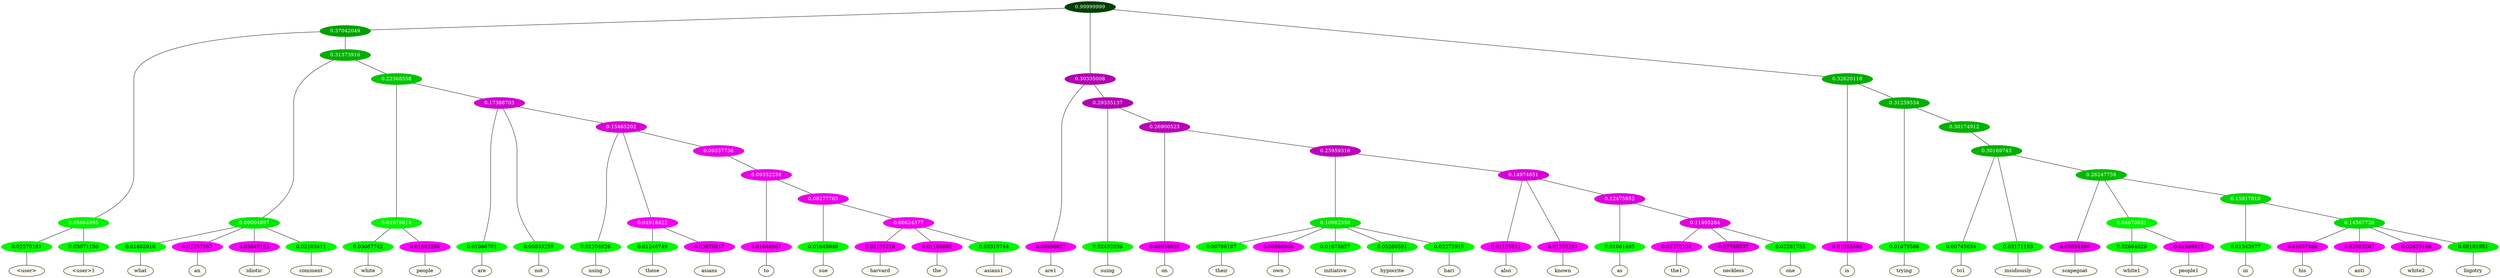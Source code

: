 graph {
	node [format=png height=0.15 nodesep=0.001 ordering=out overlap=prism overlap_scaling=0.01 ranksep=0.001 ratio=0.2 style=filled width=0.15]
	{
		rank=same
		a_w_10 [label="\<user\>" color=black fillcolor=floralwhite style="filled,solid"]
		a_w_11 [label="\<user\>1" color=black fillcolor=floralwhite style="filled,solid"]
		a_w_18 [label=what color=black fillcolor=floralwhite style="filled,solid"]
		a_w_19 [label=an color=black fillcolor=floralwhite style="filled,solid"]
		a_w_20 [label=idiotic color=black fillcolor=floralwhite style="filled,solid"]
		a_w_21 [label=comment color=black fillcolor=floralwhite style="filled,solid"]
		a_w_27 [label=white color=black fillcolor=floralwhite style="filled,solid"]
		a_w_28 [label=people color=black fillcolor=floralwhite style="filled,solid"]
		a_w_29 [label=are color=black fillcolor=floralwhite style="filled,solid"]
		a_w_30 [label=not color=black fillcolor=floralwhite style="filled,solid"]
		a_w_37 [label=using color=black fillcolor=floralwhite style="filled,solid"]
		a_w_51 [label=these color=black fillcolor=floralwhite style="filled,solid"]
		a_w_52 [label=asians color=black fillcolor=floralwhite style="filled,solid"]
		a_w_60 [label=to color=black fillcolor=floralwhite style="filled,solid"]
		a_w_69 [label=sue color=black fillcolor=floralwhite style="filled,solid"]
		a_w_71 [label=harvard color=black fillcolor=floralwhite style="filled,solid"]
		a_w_72 [label=the color=black fillcolor=floralwhite style="filled,solid"]
		a_w_73 [label=asians1 color=black fillcolor=floralwhite style="filled,solid"]
		a_w_6 [label=are1 color=black fillcolor=floralwhite style="filled,solid"]
		a_w_14 [label=suing color=black fillcolor=floralwhite style="filled,solid"]
		a_w_24 [label=on color=black fillcolor=floralwhite style="filled,solid"]
		a_w_40 [label=their color=black fillcolor=floralwhite style="filled,solid"]
		a_w_41 [label=own color=black fillcolor=floralwhite style="filled,solid"]
		a_w_42 [label=initiative color=black fillcolor=floralwhite style="filled,solid"]
		a_w_43 [label=hypocrite color=black fillcolor=floralwhite style="filled,solid"]
		a_w_44 [label=hari color=black fillcolor=floralwhite style="filled,solid"]
		a_w_45 [label=also color=black fillcolor=floralwhite style="filled,solid"]
		a_w_46 [label=known color=black fillcolor=floralwhite style="filled,solid"]
		a_w_54 [label=as color=black fillcolor=floralwhite style="filled,solid"]
		a_w_62 [label=the1 color=black fillcolor=floralwhite style="filled,solid"]
		a_w_63 [label=neckless color=black fillcolor=floralwhite style="filled,solid"]
		a_w_64 [label=one color=black fillcolor=floralwhite style="filled,solid"]
		a_w_8 [label=is color=black fillcolor=floralwhite style="filled,solid"]
		a_w_16 [label=trying color=black fillcolor=floralwhite style="filled,solid"]
		a_w_34 [label=to1 color=black fillcolor=floralwhite style="filled,solid"]
		a_w_35 [label=insidiously color=black fillcolor=floralwhite style="filled,solid"]
		a_w_48 [label=scapegoat color=black fillcolor=floralwhite style="filled,solid"]
		a_w_56 [label=white1 color=black fillcolor=floralwhite style="filled,solid"]
		a_w_57 [label=people1 color=black fillcolor=floralwhite style="filled,solid"]
		a_w_58 [label=in color=black fillcolor=floralwhite style="filled,solid"]
		a_w_65 [label=his color=black fillcolor=floralwhite style="filled,solid"]
		a_w_66 [label=anti color=black fillcolor=floralwhite style="filled,solid"]
		a_w_67 [label=white2 color=black fillcolor=floralwhite style="filled,solid"]
		a_w_68 [label=bigotry color=black fillcolor=floralwhite style="filled,solid"]
	}
	a_n_10 -- a_w_10
	a_n_11 -- a_w_11
	a_n_18 -- a_w_18
	a_n_19 -- a_w_19
	a_n_20 -- a_w_20
	a_n_21 -- a_w_21
	a_n_27 -- a_w_27
	a_n_28 -- a_w_28
	a_n_29 -- a_w_29
	a_n_30 -- a_w_30
	a_n_37 -- a_w_37
	a_n_51 -- a_w_51
	a_n_52 -- a_w_52
	a_n_60 -- a_w_60
	a_n_69 -- a_w_69
	a_n_71 -- a_w_71
	a_n_72 -- a_w_72
	a_n_73 -- a_w_73
	a_n_6 -- a_w_6
	a_n_14 -- a_w_14
	a_n_24 -- a_w_24
	a_n_40 -- a_w_40
	a_n_41 -- a_w_41
	a_n_42 -- a_w_42
	a_n_43 -- a_w_43
	a_n_44 -- a_w_44
	a_n_45 -- a_w_45
	a_n_46 -- a_w_46
	a_n_54 -- a_w_54
	a_n_62 -- a_w_62
	a_n_63 -- a_w_63
	a_n_64 -- a_w_64
	a_n_8 -- a_w_8
	a_n_16 -- a_w_16
	a_n_34 -- a_w_34
	a_n_35 -- a_w_35
	a_n_48 -- a_w_48
	a_n_56 -- a_w_56
	a_n_57 -- a_w_57
	a_n_58 -- a_w_58
	a_n_65 -- a_w_65
	a_n_66 -- a_w_66
	a_n_67 -- a_w_67
	a_n_68 -- a_w_68
	{
		rank=same
		a_n_10 [label=0.02570181 color="0.334 1.000 0.974" fontcolor=black]
		a_n_11 [label=0.03071150 color="0.334 1.000 0.969" fontcolor=black]
		a_n_18 [label=0.01802910 color="0.334 1.000 0.982" fontcolor=black]
		a_n_19 [label=0.01257567 color="0.835 1.000 0.987" fontcolor=black]
		a_n_20 [label=0.03840183 color="0.835 1.000 0.962" fontcolor=black]
		a_n_21 [label=0.02103411 color="0.334 1.000 0.979" fontcolor=black]
		a_n_27 [label=0.03087742 color="0.334 1.000 0.969" fontcolor=black]
		a_n_28 [label=0.01883298 color="0.835 1.000 0.981" fontcolor=black]
		a_n_29 [label=0.01086701 color="0.334 1.000 0.989" fontcolor=black]
		a_n_30 [label=0.00833255 color="0.334 1.000 0.992" fontcolor=black]
		a_n_37 [label=0.01204626 color="0.334 1.000 0.988" fontcolor=black]
		a_n_51 [label=0.01246749 color="0.334 1.000 0.988" fontcolor=black]
		a_n_52 [label=0.03670817 color="0.835 1.000 0.963" fontcolor=black]
		a_n_60 [label=0.01048967 color="0.835 1.000 0.990" fontcolor=black]
		a_n_69 [label=0.01649848 color="0.334 1.000 0.984" fontcolor=black]
		a_n_71 [label=0.02135210 color="0.835 1.000 0.979" fontcolor=black]
		a_n_72 [label=0.01168692 color="0.835 1.000 0.988" fontcolor=black]
		a_n_73 [label=0.03315744 color="0.334 1.000 0.967" fontcolor=black]
		a_n_6 [label=0.00996632 color="0.835 1.000 0.990" fontcolor=black]
		a_n_14 [label=0.02432036 color="0.334 1.000 0.976" fontcolor=black]
		a_n_24 [label=0.00938058 color="0.835 1.000 0.991" fontcolor=black]
		a_n_40 [label=0.00786187 color="0.334 1.000 0.992" fontcolor=black]
		a_n_41 [label=0.00960968 color="0.835 1.000 0.990" fontcolor=black]
		a_n_42 [label=0.01675827 color="0.334 1.000 0.983" fontcolor=black]
		a_n_43 [label=0.05280591 color="0.334 1.000 0.947" fontcolor=black]
		a_n_44 [label=0.02272915 color="0.334 1.000 0.977" fontcolor=black]
		a_n_45 [label=0.01155811 color="0.835 1.000 0.988" fontcolor=black]
		a_n_46 [label=0.01333281 color="0.835 1.000 0.987" fontcolor=black]
		a_n_54 [label=0.01061495 color="0.334 1.000 0.989" fontcolor=black]
		a_n_62 [label=0.01370124 color="0.835 1.000 0.986" fontcolor=black]
		a_n_63 [label=0.07740537 color="0.835 1.000 0.923" fontcolor=black]
		a_n_64 [label=0.02281755 color="0.334 1.000 0.977" fontcolor=black]
		a_n_8 [label=0.01355596 color="0.835 1.000 0.986" fontcolor=black]
		a_n_16 [label=0.01078586 color="0.334 1.000 0.989" fontcolor=black]
		a_n_34 [label=0.00745634 color="0.334 1.000 0.993" fontcolor=black]
		a_n_35 [label=0.03171183 color="0.334 1.000 0.968" fontcolor=black]
		a_n_48 [label=0.05654490 color="0.835 1.000 0.943" fontcolor=black]
		a_n_56 [label=0.02664029 color="0.334 1.000 0.973" fontcolor=black]
		a_n_57 [label=0.01999415 color="0.835 1.000 0.980" fontcolor=black]
		a_n_58 [label=0.01343977 color="0.334 1.000 0.987" fontcolor=black]
		a_n_65 [label=0.01657486 color="0.835 1.000 0.983" fontcolor=black]
		a_n_66 [label=0.02083207 color="0.835 1.000 0.979" fontcolor=black]
		a_n_67 [label=0.02639199 color="0.835 1.000 0.974" fontcolor=black]
		a_n_68 [label=0.08181951 color="0.334 1.000 0.918" fontcolor=black]
	}
	a_n_0 [label=0.99999999 color="0.334 1.000 0.250" fontcolor=grey99]
	a_n_1 [label=0.37042049 color="0.334 1.000 0.630" fontcolor=grey99]
	a_n_0 -- a_n_1
	a_n_2 [label=0.30335008 color="0.835 1.000 0.697" fontcolor=grey99]
	a_n_0 -- a_n_2
	a_n_3 [label=0.32620118 color="0.334 1.000 0.674" fontcolor=grey99]
	a_n_0 -- a_n_3
	a_n_4 [label=0.05664995 color="0.334 1.000 0.943" fontcolor=grey99]
	a_n_1 -- a_n_4
	a_n_5 [label=0.31373916 color="0.334 1.000 0.686" fontcolor=grey99]
	a_n_1 -- a_n_5
	a_n_2 -- a_n_6
	a_n_7 [label=0.29335137 color="0.835 1.000 0.707" fontcolor=grey99]
	a_n_2 -- a_n_7
	a_n_3 -- a_n_8
	a_n_9 [label=0.31259534 color="0.334 1.000 0.687" fontcolor=grey99]
	a_n_3 -- a_n_9
	a_n_4 -- a_n_10
	a_n_4 -- a_n_11
	a_n_12 [label=0.09004897 color="0.334 1.000 0.910" fontcolor=grey99]
	a_n_5 -- a_n_12
	a_n_13 [label=0.22368558 color="0.334 1.000 0.776" fontcolor=grey99]
	a_n_5 -- a_n_13
	a_n_7 -- a_n_14
	a_n_15 [label=0.26900523 color="0.835 1.000 0.731" fontcolor=grey99]
	a_n_7 -- a_n_15
	a_n_9 -- a_n_16
	a_n_17 [label=0.30174912 color="0.334 1.000 0.698" fontcolor=grey99]
	a_n_9 -- a_n_17
	a_n_12 -- a_n_18
	a_n_12 -- a_n_19
	a_n_12 -- a_n_20
	a_n_12 -- a_n_21
	a_n_22 [label=0.04979814 color="0.334 1.000 0.950" fontcolor=grey99]
	a_n_13 -- a_n_22
	a_n_23 [label=0.17388703 color="0.835 1.000 0.826" fontcolor=grey99]
	a_n_13 -- a_n_23
	a_n_15 -- a_n_24
	a_n_25 [label=0.25959316 color="0.835 1.000 0.740" fontcolor=grey99]
	a_n_15 -- a_n_25
	a_n_26 [label=0.30169743 color="0.334 1.000 0.698" fontcolor=grey99]
	a_n_17 -- a_n_26
	a_n_22 -- a_n_27
	a_n_22 -- a_n_28
	a_n_23 -- a_n_29
	a_n_23 -- a_n_30
	a_n_31 [label=0.15465202 color="0.835 1.000 0.845" fontcolor=grey99]
	a_n_23 -- a_n_31
	a_n_32 [label=0.10982350 color="0.334 1.000 0.890" fontcolor=grey99]
	a_n_25 -- a_n_32
	a_n_33 [label=0.14974651 color="0.835 1.000 0.850" fontcolor=grey99]
	a_n_25 -- a_n_33
	a_n_26 -- a_n_34
	a_n_26 -- a_n_35
	a_n_36 [label=0.26247759 color="0.334 1.000 0.738" fontcolor=grey99]
	a_n_26 -- a_n_36
	a_n_31 -- a_n_37
	a_n_38 [label=0.04918422 color="0.835 1.000 0.951" fontcolor=grey99]
	a_n_31 -- a_n_38
	a_n_39 [label=0.09337736 color="0.835 1.000 0.907" fontcolor=grey99]
	a_n_31 -- a_n_39
	a_n_32 -- a_n_40
	a_n_32 -- a_n_41
	a_n_32 -- a_n_42
	a_n_32 -- a_n_43
	a_n_32 -- a_n_44
	a_n_33 -- a_n_45
	a_n_33 -- a_n_46
	a_n_47 [label=0.12475852 color="0.835 1.000 0.875" fontcolor=grey99]
	a_n_33 -- a_n_47
	a_n_36 -- a_n_48
	a_n_49 [label=0.04670831 color="0.334 1.000 0.953" fontcolor=grey99]
	a_n_36 -- a_n_49
	a_n_50 [label=0.15917810 color="0.334 1.000 0.841" fontcolor=grey99]
	a_n_36 -- a_n_50
	a_n_38 -- a_n_51
	a_n_38 -- a_n_52
	a_n_53 [label=0.09332234 color="0.835 1.000 0.907" fontcolor=grey99]
	a_n_39 -- a_n_53
	a_n_47 -- a_n_54
	a_n_55 [label=0.11405284 color="0.835 1.000 0.886" fontcolor=grey99]
	a_n_47 -- a_n_55
	a_n_49 -- a_n_56
	a_n_49 -- a_n_57
	a_n_50 -- a_n_58
	a_n_59 [label=0.14567720 color="0.334 1.000 0.854" fontcolor=grey99]
	a_n_50 -- a_n_59
	a_n_53 -- a_n_60
	a_n_61 [label=0.08277765 color="0.835 1.000 0.917" fontcolor=grey99]
	a_n_53 -- a_n_61
	a_n_55 -- a_n_62
	a_n_55 -- a_n_63
	a_n_55 -- a_n_64
	a_n_59 -- a_n_65
	a_n_59 -- a_n_66
	a_n_59 -- a_n_67
	a_n_59 -- a_n_68
	a_n_61 -- a_n_69
	a_n_70 [label=0.06624377 color="0.835 1.000 0.934" fontcolor=grey99]
	a_n_61 -- a_n_70
	a_n_70 -- a_n_71
	a_n_70 -- a_n_72
	a_n_70 -- a_n_73
}

